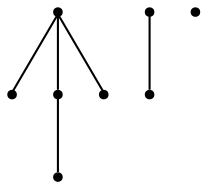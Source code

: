 digraph G {
0 [shape=point, label="1"];
1 [shape=point, label="2"];
2 [shape=point, label="3"];
3 [shape=point, label="4"];
4 [shape=point, label="5"];
5 [shape=point, label="6"];
6 [shape=point, label="7"];
7 [shape=point, label="8"];
0 -> 1 [ dir="none"];
0 -> 2 [ dir="none"];
0 -> 3 [ dir="none"];
2 -> 4 [ dir="none"];
5 -> 6 [ dir="none"];
}
